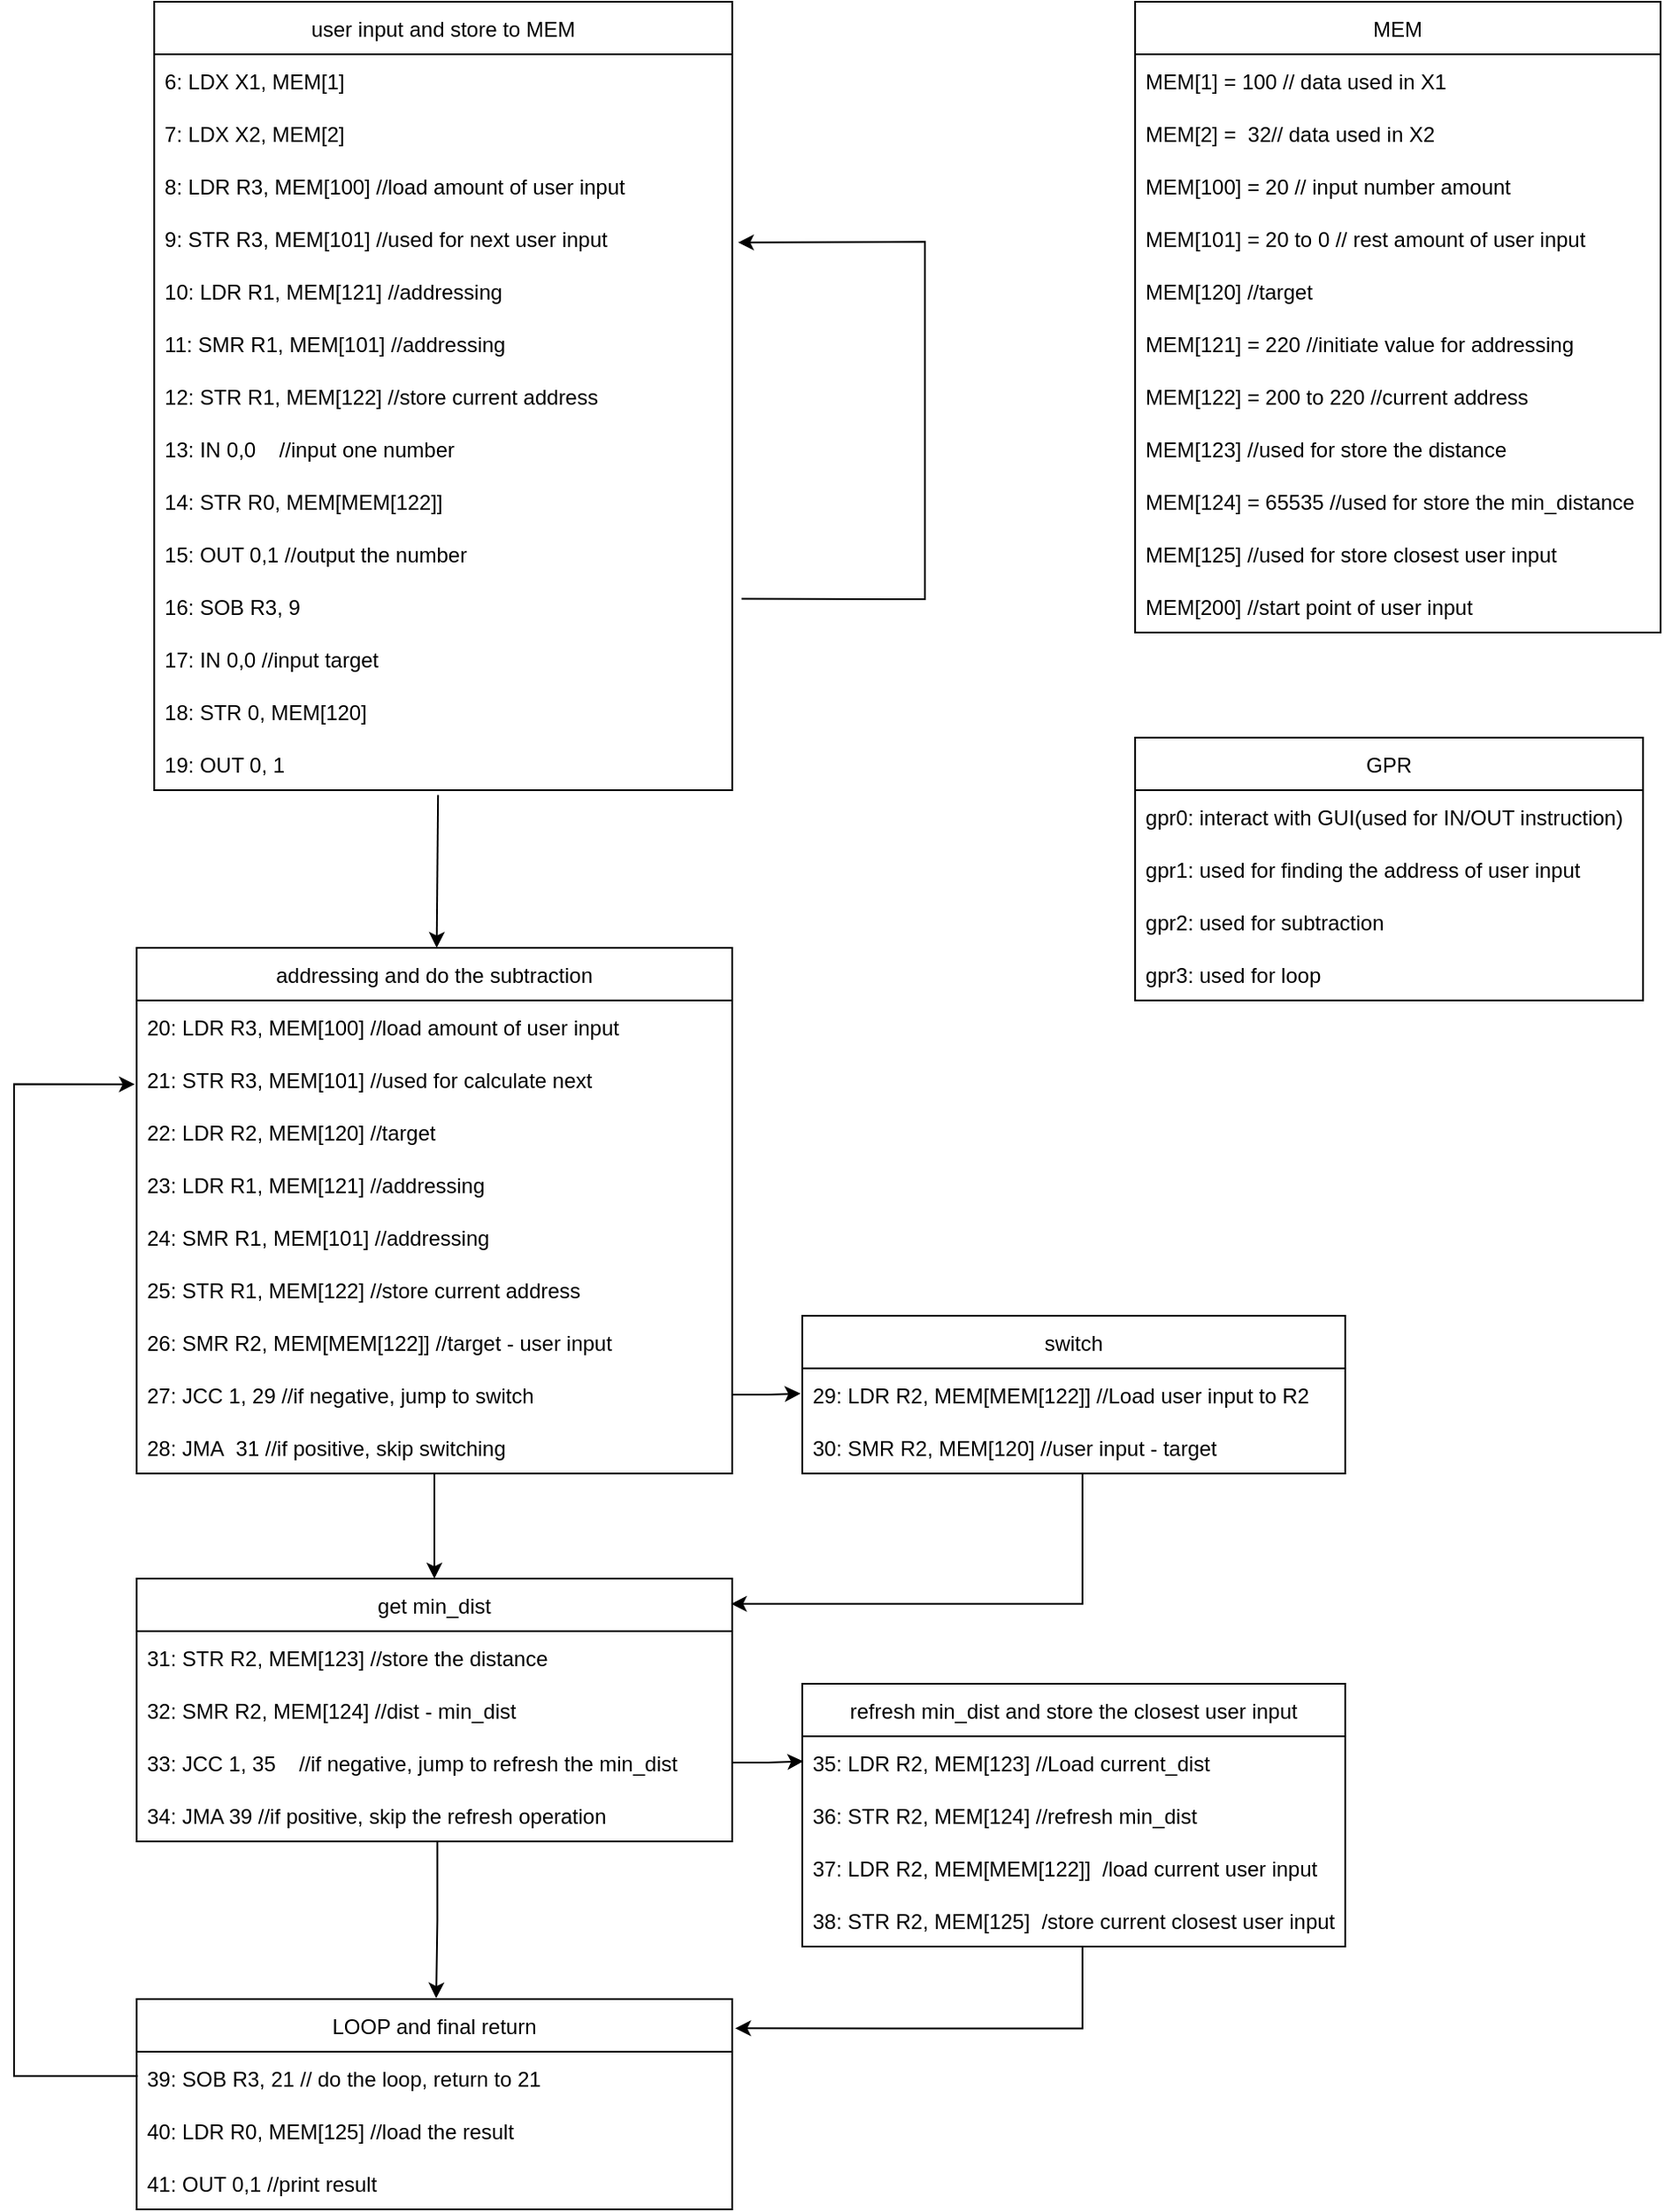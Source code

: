 <mxfile version="15.6.2" type="device"><diagram id="Vi_Ty_rkMrQUtDfxAv8x" name="Page-1"><mxGraphModel dx="1221" dy="644" grid="1" gridSize="10" guides="0" tooltips="1" connect="0" arrows="1" fold="1" page="1" pageScale="1" pageWidth="1169" pageHeight="827" math="0" shadow="0"><root><mxCell id="0"/><mxCell id="1" parent="0"/><mxCell id="ShI2_qZaZbqZgHm1hlZZ-1" value="addressing and do the subtraction" style="swimlane;fontStyle=0;childLayout=stackLayout;horizontal=1;startSize=30;horizontalStack=0;resizeParent=1;resizeParentMax=0;resizeLast=0;collapsible=1;marginBottom=0;" vertex="1" parent="1"><mxGeometry x="150" y="590" width="340" height="300" as="geometry"/></mxCell><mxCell id="ShI2_qZaZbqZgHm1hlZZ-2" value="20: LDR R3, MEM[100] //load amount of user input" style="text;strokeColor=none;fillColor=none;align=left;verticalAlign=middle;spacingLeft=4;spacingRight=4;overflow=hidden;points=[[0,0.5],[1,0.5]];portConstraint=eastwest;rotatable=0;" vertex="1" parent="ShI2_qZaZbqZgHm1hlZZ-1"><mxGeometry y="30" width="340" height="30" as="geometry"/></mxCell><mxCell id="ShI2_qZaZbqZgHm1hlZZ-3" value="21: STR R3, MEM[101] //used for calculate next" style="text;strokeColor=none;fillColor=none;align=left;verticalAlign=middle;spacingLeft=4;spacingRight=4;overflow=hidden;points=[[0,0.5],[1,0.5]];portConstraint=eastwest;rotatable=0;" vertex="1" parent="ShI2_qZaZbqZgHm1hlZZ-1"><mxGeometry y="60" width="340" height="30" as="geometry"/></mxCell><mxCell id="ShI2_qZaZbqZgHm1hlZZ-4" value="22: LDR R2, MEM[120] //target" style="text;strokeColor=none;fillColor=none;align=left;verticalAlign=middle;spacingLeft=4;spacingRight=4;overflow=hidden;points=[[0,0.5],[1,0.5]];portConstraint=eastwest;rotatable=0;" vertex="1" parent="ShI2_qZaZbqZgHm1hlZZ-1"><mxGeometry y="90" width="340" height="30" as="geometry"/></mxCell><mxCell id="ShI2_qZaZbqZgHm1hlZZ-9" value="23: LDR R1, MEM[121] //addressing" style="text;strokeColor=none;fillColor=none;align=left;verticalAlign=middle;spacingLeft=4;spacingRight=4;overflow=hidden;points=[[0,0.5],[1,0.5]];portConstraint=eastwest;rotatable=0;" vertex="1" parent="ShI2_qZaZbqZgHm1hlZZ-1"><mxGeometry y="120" width="340" height="30" as="geometry"/></mxCell><mxCell id="ShI2_qZaZbqZgHm1hlZZ-10" value="24: SMR R1, MEM[101] //addressing" style="text;strokeColor=none;fillColor=none;align=left;verticalAlign=middle;spacingLeft=4;spacingRight=4;overflow=hidden;points=[[0,0.5],[1,0.5]];portConstraint=eastwest;rotatable=0;" vertex="1" parent="ShI2_qZaZbqZgHm1hlZZ-1"><mxGeometry y="150" width="340" height="30" as="geometry"/></mxCell><mxCell id="ShI2_qZaZbqZgHm1hlZZ-12" value="25: STR R1, MEM[122] //store current address" style="text;strokeColor=none;fillColor=none;align=left;verticalAlign=middle;spacingLeft=4;spacingRight=4;overflow=hidden;points=[[0,0.5],[1,0.5]];portConstraint=eastwest;rotatable=0;" vertex="1" parent="ShI2_qZaZbqZgHm1hlZZ-1"><mxGeometry y="180" width="340" height="30" as="geometry"/></mxCell><mxCell id="ShI2_qZaZbqZgHm1hlZZ-14" value="26: SMR R2, MEM[MEM[122]] //target - user input" style="text;strokeColor=none;fillColor=none;align=left;verticalAlign=middle;spacingLeft=4;spacingRight=4;overflow=hidden;points=[[0,0.5],[1,0.5]];portConstraint=eastwest;rotatable=0;" vertex="1" parent="ShI2_qZaZbqZgHm1hlZZ-1"><mxGeometry y="210" width="340" height="30" as="geometry"/></mxCell><mxCell id="ShI2_qZaZbqZgHm1hlZZ-15" value="27: JCC 1, 29 //if negative, jump to switch" style="text;strokeColor=none;fillColor=none;align=left;verticalAlign=middle;spacingLeft=4;spacingRight=4;overflow=hidden;points=[[0,0.5],[1,0.5]];portConstraint=eastwest;rotatable=0;" vertex="1" parent="ShI2_qZaZbqZgHm1hlZZ-1"><mxGeometry y="240" width="340" height="30" as="geometry"/></mxCell><mxCell id="ShI2_qZaZbqZgHm1hlZZ-16" value="28: JMA  31 //if positive, skip switching" style="text;strokeColor=none;fillColor=none;align=left;verticalAlign=middle;spacingLeft=4;spacingRight=4;overflow=hidden;points=[[0,0.5],[1,0.5]];portConstraint=eastwest;rotatable=0;" vertex="1" parent="ShI2_qZaZbqZgHm1hlZZ-1"><mxGeometry y="270" width="340" height="30" as="geometry"/></mxCell><mxCell id="ShI2_qZaZbqZgHm1hlZZ-5" value="MEM" style="swimlane;fontStyle=0;childLayout=stackLayout;horizontal=1;startSize=30;horizontalStack=0;resizeParent=1;resizeParentMax=0;resizeLast=0;collapsible=1;marginBottom=0;" vertex="1" parent="1"><mxGeometry x="720.06" y="50" width="300" height="360" as="geometry"/></mxCell><mxCell id="ShI2_qZaZbqZgHm1hlZZ-67" value="MEM[1] = 100 // data used in X1" style="text;strokeColor=none;fillColor=none;align=left;verticalAlign=middle;spacingLeft=4;spacingRight=4;overflow=hidden;points=[[0,0.5],[1,0.5]];portConstraint=eastwest;rotatable=0;" vertex="1" parent="ShI2_qZaZbqZgHm1hlZZ-5"><mxGeometry y="30" width="300" height="30" as="geometry"/></mxCell><mxCell id="ShI2_qZaZbqZgHm1hlZZ-68" value="MEM[2] =  32// data used in X2" style="text;strokeColor=none;fillColor=none;align=left;verticalAlign=middle;spacingLeft=4;spacingRight=4;overflow=hidden;points=[[0,0.5],[1,0.5]];portConstraint=eastwest;rotatable=0;" vertex="1" parent="ShI2_qZaZbqZgHm1hlZZ-5"><mxGeometry y="60" width="300" height="30" as="geometry"/></mxCell><mxCell id="ShI2_qZaZbqZgHm1hlZZ-6" value="MEM[100] = 20 // input number amount" style="text;strokeColor=none;fillColor=none;align=left;verticalAlign=middle;spacingLeft=4;spacingRight=4;overflow=hidden;points=[[0,0.5],[1,0.5]];portConstraint=eastwest;rotatable=0;" vertex="1" parent="ShI2_qZaZbqZgHm1hlZZ-5"><mxGeometry y="90" width="300" height="30" as="geometry"/></mxCell><mxCell id="ShI2_qZaZbqZgHm1hlZZ-52" value="MEM[101] = 20 to 0 // rest amount of user input" style="text;strokeColor=none;fillColor=none;align=left;verticalAlign=middle;spacingLeft=4;spacingRight=4;overflow=hidden;points=[[0,0.5],[1,0.5]];portConstraint=eastwest;rotatable=0;" vertex="1" parent="ShI2_qZaZbqZgHm1hlZZ-5"><mxGeometry y="120" width="300" height="30" as="geometry"/></mxCell><mxCell id="ShI2_qZaZbqZgHm1hlZZ-7" value="MEM[120] //target" style="text;strokeColor=none;fillColor=none;align=left;verticalAlign=middle;spacingLeft=4;spacingRight=4;overflow=hidden;points=[[0,0.5],[1,0.5]];portConstraint=eastwest;rotatable=0;" vertex="1" parent="ShI2_qZaZbqZgHm1hlZZ-5"><mxGeometry y="150" width="300" height="30" as="geometry"/></mxCell><mxCell id="ShI2_qZaZbqZgHm1hlZZ-8" value="MEM[121] = 220 //initiate value for addressing" style="text;strokeColor=none;fillColor=none;align=left;verticalAlign=middle;spacingLeft=4;spacingRight=4;overflow=hidden;points=[[0,0.5],[1,0.5]];portConstraint=eastwest;rotatable=0;" vertex="1" parent="ShI2_qZaZbqZgHm1hlZZ-5"><mxGeometry y="180" width="300" height="30" as="geometry"/></mxCell><mxCell id="ShI2_qZaZbqZgHm1hlZZ-13" value="MEM[122] = 200 to 220 //current address" style="text;strokeColor=none;fillColor=none;align=left;verticalAlign=middle;spacingLeft=4;spacingRight=4;overflow=hidden;points=[[0,0.5],[1,0.5]];portConstraint=eastwest;rotatable=0;" vertex="1" parent="ShI2_qZaZbqZgHm1hlZZ-5"><mxGeometry y="210" width="300" height="30" as="geometry"/></mxCell><mxCell id="ShI2_qZaZbqZgHm1hlZZ-20" value="MEM[123] //used for store the distance" style="text;strokeColor=none;fillColor=none;align=left;verticalAlign=middle;spacingLeft=4;spacingRight=4;overflow=hidden;points=[[0,0.5],[1,0.5]];portConstraint=eastwest;rotatable=0;" vertex="1" parent="ShI2_qZaZbqZgHm1hlZZ-5"><mxGeometry y="240" width="300" height="30" as="geometry"/></mxCell><mxCell id="ShI2_qZaZbqZgHm1hlZZ-22" value="MEM[124] = 65535 //used for store the min_distance" style="text;strokeColor=none;fillColor=none;align=left;verticalAlign=middle;spacingLeft=4;spacingRight=4;overflow=hidden;points=[[0,0.5],[1,0.5]];portConstraint=eastwest;rotatable=0;" vertex="1" parent="ShI2_qZaZbqZgHm1hlZZ-5"><mxGeometry y="270" width="300" height="30" as="geometry"/></mxCell><mxCell id="ShI2_qZaZbqZgHm1hlZZ-43" value="MEM[125] //used for store closest user input" style="text;strokeColor=none;fillColor=none;align=left;verticalAlign=middle;spacingLeft=4;spacingRight=4;overflow=hidden;points=[[0,0.5],[1,0.5]];portConstraint=eastwest;rotatable=0;" vertex="1" parent="ShI2_qZaZbqZgHm1hlZZ-5"><mxGeometry y="300" width="300" height="30" as="geometry"/></mxCell><mxCell id="ShI2_qZaZbqZgHm1hlZZ-11" value="MEM[200] //start point of user input" style="text;strokeColor=none;fillColor=none;align=left;verticalAlign=middle;spacingLeft=4;spacingRight=4;overflow=hidden;points=[[0,0.5],[1,0.5]];portConstraint=eastwest;rotatable=0;" vertex="1" parent="ShI2_qZaZbqZgHm1hlZZ-5"><mxGeometry y="330" width="300" height="30" as="geometry"/></mxCell><mxCell id="ShI2_qZaZbqZgHm1hlZZ-24" value="switch" style="swimlane;fontStyle=0;childLayout=stackLayout;horizontal=1;startSize=30;horizontalStack=0;resizeParent=1;resizeParentMax=0;resizeLast=0;collapsible=1;marginBottom=0;" vertex="1" parent="1"><mxGeometry x="530" y="800" width="310" height="90" as="geometry"/></mxCell><mxCell id="ShI2_qZaZbqZgHm1hlZZ-17" value="29: LDR R2, MEM[MEM[122]] //Load user input to R2" style="text;strokeColor=none;fillColor=none;align=left;verticalAlign=middle;spacingLeft=4;spacingRight=4;overflow=hidden;points=[[0,0.5],[1,0.5]];portConstraint=eastwest;rotatable=0;" vertex="1" parent="ShI2_qZaZbqZgHm1hlZZ-24"><mxGeometry y="30" width="310" height="30" as="geometry"/></mxCell><mxCell id="ShI2_qZaZbqZgHm1hlZZ-18" value="30: SMR R2, MEM[120] //user input - target" style="text;strokeColor=none;fillColor=none;align=left;verticalAlign=middle;spacingLeft=4;spacingRight=4;overflow=hidden;points=[[0,0.5],[1,0.5]];portConstraint=eastwest;rotatable=0;" vertex="1" parent="ShI2_qZaZbqZgHm1hlZZ-24"><mxGeometry y="60" width="310" height="30" as="geometry"/></mxCell><mxCell id="ShI2_qZaZbqZgHm1hlZZ-29" value="get min_dist" style="swimlane;fontStyle=0;childLayout=stackLayout;horizontal=1;startSize=30;horizontalStack=0;resizeParent=1;resizeParentMax=0;resizeLast=0;collapsible=1;marginBottom=0;" vertex="1" parent="1"><mxGeometry x="150" y="950" width="340" height="150" as="geometry"/></mxCell><mxCell id="ShI2_qZaZbqZgHm1hlZZ-19" value="31: STR R2, MEM[123] //store the distance" style="text;strokeColor=none;fillColor=none;align=left;verticalAlign=middle;spacingLeft=4;spacingRight=4;overflow=hidden;points=[[0,0.5],[1,0.5]];portConstraint=eastwest;rotatable=0;" vertex="1" parent="ShI2_qZaZbqZgHm1hlZZ-29"><mxGeometry y="30" width="340" height="30" as="geometry"/></mxCell><mxCell id="ShI2_qZaZbqZgHm1hlZZ-21" value="32: SMR R2, MEM[124] //dist - min_dist" style="text;strokeColor=none;fillColor=none;align=left;verticalAlign=middle;spacingLeft=4;spacingRight=4;overflow=hidden;points=[[0,0.5],[1,0.5]];portConstraint=eastwest;rotatable=0;" vertex="1" parent="ShI2_qZaZbqZgHm1hlZZ-29"><mxGeometry y="60" width="340" height="30" as="geometry"/></mxCell><mxCell id="ShI2_qZaZbqZgHm1hlZZ-23" value="33: JCC 1, 35    //if negative, jump to refresh the min_dist" style="text;strokeColor=none;fillColor=none;align=left;verticalAlign=middle;spacingLeft=4;spacingRight=4;overflow=hidden;points=[[0,0.5],[1,0.5]];portConstraint=eastwest;rotatable=0;" vertex="1" parent="ShI2_qZaZbqZgHm1hlZZ-29"><mxGeometry y="90" width="340" height="30" as="geometry"/></mxCell><mxCell id="ShI2_qZaZbqZgHm1hlZZ-28" value="34: JMA 39 //if positive, skip the refresh operation" style="text;strokeColor=none;fillColor=none;align=left;verticalAlign=middle;spacingLeft=4;spacingRight=4;overflow=hidden;points=[[0,0.5],[1,0.5]];portConstraint=eastwest;rotatable=0;" vertex="1" parent="ShI2_qZaZbqZgHm1hlZZ-29"><mxGeometry y="120" width="340" height="30" as="geometry"/></mxCell><mxCell id="ShI2_qZaZbqZgHm1hlZZ-33" value="refresh min_dist and store the closest user input" style="swimlane;fontStyle=0;childLayout=stackLayout;horizontal=1;startSize=30;horizontalStack=0;resizeParent=1;resizeParentMax=0;resizeLast=0;collapsible=1;marginBottom=0;" vertex="1" parent="1"><mxGeometry x="530" y="1010" width="310" height="150" as="geometry"/></mxCell><mxCell id="ShI2_qZaZbqZgHm1hlZZ-34" value="35: LDR R2, MEM[123] //Load current_dist" style="text;strokeColor=none;fillColor=none;align=left;verticalAlign=middle;spacingLeft=4;spacingRight=4;overflow=hidden;points=[[0,0.5],[1,0.5]];portConstraint=eastwest;rotatable=0;" vertex="1" parent="ShI2_qZaZbqZgHm1hlZZ-33"><mxGeometry y="30" width="310" height="30" as="geometry"/></mxCell><mxCell id="ShI2_qZaZbqZgHm1hlZZ-35" value="36: STR R2, MEM[124] //refresh min_dist" style="text;strokeColor=none;fillColor=none;align=left;verticalAlign=middle;spacingLeft=4;spacingRight=4;overflow=hidden;points=[[0,0.5],[1,0.5]];portConstraint=eastwest;rotatable=0;" vertex="1" parent="ShI2_qZaZbqZgHm1hlZZ-33"><mxGeometry y="60" width="310" height="30" as="geometry"/></mxCell><mxCell id="ShI2_qZaZbqZgHm1hlZZ-36" value="37: LDR R2, MEM[MEM[122]]  /load current user input" style="text;strokeColor=none;fillColor=none;align=left;verticalAlign=middle;spacingLeft=4;spacingRight=4;overflow=hidden;points=[[0,0.5],[1,0.5]];portConstraint=eastwest;rotatable=0;" vertex="1" parent="ShI2_qZaZbqZgHm1hlZZ-33"><mxGeometry y="90" width="310" height="30" as="geometry"/></mxCell><mxCell id="ShI2_qZaZbqZgHm1hlZZ-37" value="38: STR R2, MEM[125]  /store current closest user input" style="text;strokeColor=none;fillColor=none;align=left;verticalAlign=middle;spacingLeft=4;spacingRight=4;overflow=hidden;points=[[0,0.5],[1,0.5]];portConstraint=eastwest;rotatable=0;" vertex="1" parent="ShI2_qZaZbqZgHm1hlZZ-33"><mxGeometry y="120" width="310" height="30" as="geometry"/></mxCell><mxCell id="ShI2_qZaZbqZgHm1hlZZ-39" value="LOOP and final return" style="swimlane;fontStyle=0;childLayout=stackLayout;horizontal=1;startSize=30;horizontalStack=0;resizeParent=1;resizeParentMax=0;resizeLast=0;collapsible=1;marginBottom=0;" vertex="1" parent="1"><mxGeometry x="150" y="1190" width="340" height="120" as="geometry"/></mxCell><mxCell id="ShI2_qZaZbqZgHm1hlZZ-38" value="39: SOB R3, 21 // do the loop, return to 21" style="text;strokeColor=none;fillColor=none;align=left;verticalAlign=middle;spacingLeft=4;spacingRight=4;overflow=hidden;points=[[0,0.5],[1,0.5]];portConstraint=eastwest;rotatable=0;" vertex="1" parent="ShI2_qZaZbqZgHm1hlZZ-39"><mxGeometry y="30" width="340" height="30" as="geometry"/></mxCell><mxCell id="ShI2_qZaZbqZgHm1hlZZ-41" value="40: LDR R0, MEM[125] //load the result" style="text;strokeColor=none;fillColor=none;align=left;verticalAlign=middle;spacingLeft=4;spacingRight=4;overflow=hidden;points=[[0,0.5],[1,0.5]];portConstraint=eastwest;rotatable=0;" vertex="1" parent="ShI2_qZaZbqZgHm1hlZZ-39"><mxGeometry y="60" width="340" height="30" as="geometry"/></mxCell><mxCell id="ShI2_qZaZbqZgHm1hlZZ-42" value="41: OUT 0,1 //print result" style="text;strokeColor=none;fillColor=none;align=left;verticalAlign=middle;spacingLeft=4;spacingRight=4;overflow=hidden;points=[[0,0.5],[1,0.5]];portConstraint=eastwest;rotatable=0;" vertex="1" parent="ShI2_qZaZbqZgHm1hlZZ-39"><mxGeometry y="90" width="340" height="30" as="geometry"/></mxCell><mxCell id="ShI2_qZaZbqZgHm1hlZZ-44" value="" style="endArrow=classic;html=1;rounded=0;" edge="1" parent="1" source="ShI2_qZaZbqZgHm1hlZZ-16" target="ShI2_qZaZbqZgHm1hlZZ-29"><mxGeometry width="50" height="50" relative="1" as="geometry"><mxPoint x="310" y="1040" as="sourcePoint"/><mxPoint x="360" y="990" as="targetPoint"/></mxGeometry></mxCell><mxCell id="ShI2_qZaZbqZgHm1hlZZ-45" value="" style="edgeStyle=orthogonalEdgeStyle;rounded=0;orthogonalLoop=1;jettySize=auto;html=1;entryX=-0.003;entryY=0.479;entryDx=0;entryDy=0;entryPerimeter=0;" edge="1" parent="1" source="ShI2_qZaZbqZgHm1hlZZ-15" target="ShI2_qZaZbqZgHm1hlZZ-17"><mxGeometry relative="1" as="geometry"/></mxCell><mxCell id="ShI2_qZaZbqZgHm1hlZZ-46" value="" style="edgeStyle=orthogonalEdgeStyle;rounded=0;orthogonalLoop=1;jettySize=auto;html=1;entryX=0.998;entryY=0.096;entryDx=0;entryDy=0;entryPerimeter=0;" edge="1" parent="1" source="ShI2_qZaZbqZgHm1hlZZ-18" target="ShI2_qZaZbqZgHm1hlZZ-29"><mxGeometry relative="1" as="geometry"><Array as="points"><mxPoint x="690" y="964"/></Array></mxGeometry></mxCell><mxCell id="ShI2_qZaZbqZgHm1hlZZ-47" value="" style="edgeStyle=orthogonalEdgeStyle;rounded=0;orthogonalLoop=1;jettySize=auto;html=1;entryX=0.002;entryY=0.476;entryDx=0;entryDy=0;entryPerimeter=0;" edge="1" parent="1" source="ShI2_qZaZbqZgHm1hlZZ-23" target="ShI2_qZaZbqZgHm1hlZZ-34"><mxGeometry relative="1" as="geometry"/></mxCell><mxCell id="ShI2_qZaZbqZgHm1hlZZ-49" value="" style="edgeStyle=orthogonalEdgeStyle;rounded=0;orthogonalLoop=1;jettySize=auto;html=1;entryX=1.005;entryY=0.139;entryDx=0;entryDy=0;entryPerimeter=0;" edge="1" parent="1" source="ShI2_qZaZbqZgHm1hlZZ-37" target="ShI2_qZaZbqZgHm1hlZZ-39"><mxGeometry relative="1" as="geometry"><mxPoint x="690" y="1161" as="sourcePoint"/><mxPoint x="540.62" y="1064.28" as="targetPoint"/><Array as="points"><mxPoint x="690" y="1207"/></Array></mxGeometry></mxCell><mxCell id="ShI2_qZaZbqZgHm1hlZZ-50" value="" style="edgeStyle=orthogonalEdgeStyle;rounded=0;orthogonalLoop=1;jettySize=auto;html=1;entryX=0.503;entryY=-0.004;entryDx=0;entryDy=0;entryPerimeter=0;exitX=0.505;exitY=1.013;exitDx=0;exitDy=0;exitPerimeter=0;" edge="1" parent="1" source="ShI2_qZaZbqZgHm1hlZZ-28" target="ShI2_qZaZbqZgHm1hlZZ-39"><mxGeometry relative="1" as="geometry"><mxPoint x="500" y="1065" as="sourcePoint"/><mxPoint x="540.62" y="1064.28" as="targetPoint"/></mxGeometry></mxCell><mxCell id="ShI2_qZaZbqZgHm1hlZZ-51" value="" style="edgeStyle=orthogonalEdgeStyle;rounded=0;orthogonalLoop=1;jettySize=auto;html=1;entryX=-0.003;entryY=0.594;entryDx=0;entryDy=0;entryPerimeter=0;exitX=0.002;exitY=0.462;exitDx=0;exitDy=0;exitPerimeter=0;" edge="1" parent="1" source="ShI2_qZaZbqZgHm1hlZZ-38" target="ShI2_qZaZbqZgHm1hlZZ-3"><mxGeometry relative="1" as="geometry"><mxPoint x="331.7" y="1110.39" as="sourcePoint"/><mxPoint x="331.02" y="1199.52" as="targetPoint"/><Array as="points"><mxPoint x="80" y="1234"/><mxPoint x="80" y="668"/></Array></mxGeometry></mxCell><mxCell id="ShI2_qZaZbqZgHm1hlZZ-53" value="user input and store to MEM" style="swimlane;fontStyle=0;childLayout=stackLayout;horizontal=1;startSize=30;horizontalStack=0;resizeParent=1;resizeParentMax=0;resizeLast=0;collapsible=1;marginBottom=0;" vertex="1" parent="1"><mxGeometry x="160.06" y="50" width="330" height="450" as="geometry"/></mxCell><mxCell id="ShI2_qZaZbqZgHm1hlZZ-69" value="6: LDX X1, MEM[1]" style="text;strokeColor=none;fillColor=none;align=left;verticalAlign=middle;spacingLeft=4;spacingRight=4;overflow=hidden;points=[[0,0.5],[1,0.5]];portConstraint=eastwest;rotatable=0;" vertex="1" parent="ShI2_qZaZbqZgHm1hlZZ-53"><mxGeometry y="30" width="330" height="30" as="geometry"/></mxCell><mxCell id="ShI2_qZaZbqZgHm1hlZZ-70" value="7: LDX X2, MEM[2]" style="text;strokeColor=none;fillColor=none;align=left;verticalAlign=middle;spacingLeft=4;spacingRight=4;overflow=hidden;points=[[0,0.5],[1,0.5]];portConstraint=eastwest;rotatable=0;" vertex="1" parent="ShI2_qZaZbqZgHm1hlZZ-53"><mxGeometry y="60" width="330" height="30" as="geometry"/></mxCell><mxCell id="ShI2_qZaZbqZgHm1hlZZ-54" value="8: LDR R3, MEM[100] //load amount of user input" style="text;strokeColor=none;fillColor=none;align=left;verticalAlign=middle;spacingLeft=4;spacingRight=4;overflow=hidden;points=[[0,0.5],[1,0.5]];portConstraint=eastwest;rotatable=0;" vertex="1" parent="ShI2_qZaZbqZgHm1hlZZ-53"><mxGeometry y="90" width="330" height="30" as="geometry"/></mxCell><mxCell id="ShI2_qZaZbqZgHm1hlZZ-55" value="9: STR R3, MEM[101] //used for next user input" style="text;strokeColor=none;fillColor=none;align=left;verticalAlign=middle;spacingLeft=4;spacingRight=4;overflow=hidden;points=[[0,0.5],[1,0.5]];portConstraint=eastwest;rotatable=0;" vertex="1" parent="ShI2_qZaZbqZgHm1hlZZ-53"><mxGeometry y="120" width="330" height="30" as="geometry"/></mxCell><mxCell id="ShI2_qZaZbqZgHm1hlZZ-58" value="10: LDR R1, MEM[121] //addressing" style="text;strokeColor=none;fillColor=none;align=left;verticalAlign=middle;spacingLeft=4;spacingRight=4;overflow=hidden;points=[[0,0.5],[1,0.5]];portConstraint=eastwest;rotatable=0;" vertex="1" parent="ShI2_qZaZbqZgHm1hlZZ-53"><mxGeometry y="150" width="330" height="30" as="geometry"/></mxCell><mxCell id="ShI2_qZaZbqZgHm1hlZZ-56" value="11: SMR R1, MEM[101] //addressing" style="text;strokeColor=none;fillColor=none;align=left;verticalAlign=middle;spacingLeft=4;spacingRight=4;overflow=hidden;points=[[0,0.5],[1,0.5]];portConstraint=eastwest;rotatable=0;" vertex="1" parent="ShI2_qZaZbqZgHm1hlZZ-53"><mxGeometry y="180" width="330" height="30" as="geometry"/></mxCell><mxCell id="ShI2_qZaZbqZgHm1hlZZ-61" value="12: STR R1, MEM[122] //store current address" style="text;strokeColor=none;fillColor=none;align=left;verticalAlign=middle;spacingLeft=4;spacingRight=4;overflow=hidden;points=[[0,0.5],[1,0.5]];portConstraint=eastwest;rotatable=0;" vertex="1" parent="ShI2_qZaZbqZgHm1hlZZ-53"><mxGeometry y="210" width="330" height="30" as="geometry"/></mxCell><mxCell id="ShI2_qZaZbqZgHm1hlZZ-59" value="13: IN 0,0    //input one number" style="text;strokeColor=none;fillColor=none;align=left;verticalAlign=middle;spacingLeft=4;spacingRight=4;overflow=hidden;points=[[0,0.5],[1,0.5]];portConstraint=eastwest;rotatable=0;" vertex="1" parent="ShI2_qZaZbqZgHm1hlZZ-53"><mxGeometry y="240" width="330" height="30" as="geometry"/></mxCell><mxCell id="ShI2_qZaZbqZgHm1hlZZ-57" value="14: STR R0, MEM[MEM[122]] " style="text;strokeColor=none;fillColor=none;align=left;verticalAlign=middle;spacingLeft=4;spacingRight=4;overflow=hidden;points=[[0,0.5],[1,0.5]];portConstraint=eastwest;rotatable=0;" vertex="1" parent="ShI2_qZaZbqZgHm1hlZZ-53"><mxGeometry y="270" width="330" height="30" as="geometry"/></mxCell><mxCell id="ShI2_qZaZbqZgHm1hlZZ-62" value="15: OUT 0,1 //output the number " style="text;strokeColor=none;fillColor=none;align=left;verticalAlign=middle;spacingLeft=4;spacingRight=4;overflow=hidden;points=[[0,0.5],[1,0.5]];portConstraint=eastwest;rotatable=0;" vertex="1" parent="ShI2_qZaZbqZgHm1hlZZ-53"><mxGeometry y="300" width="330" height="30" as="geometry"/></mxCell><mxCell id="ShI2_qZaZbqZgHm1hlZZ-63" value="16: SOB R3, 9 " style="text;strokeColor=none;fillColor=none;align=left;verticalAlign=middle;spacingLeft=4;spacingRight=4;overflow=hidden;points=[[0,0.5],[1,0.5]];portConstraint=eastwest;rotatable=0;" vertex="1" parent="ShI2_qZaZbqZgHm1hlZZ-53"><mxGeometry y="330" width="330" height="30" as="geometry"/></mxCell><mxCell id="ShI2_qZaZbqZgHm1hlZZ-64" value="17: IN 0,0 //input target" style="text;strokeColor=none;fillColor=none;align=left;verticalAlign=middle;spacingLeft=4;spacingRight=4;overflow=hidden;points=[[0,0.5],[1,0.5]];portConstraint=eastwest;rotatable=0;" vertex="1" parent="ShI2_qZaZbqZgHm1hlZZ-53"><mxGeometry y="360" width="330" height="30" as="geometry"/></mxCell><mxCell id="ShI2_qZaZbqZgHm1hlZZ-65" value="18: STR 0, MEM[120]" style="text;strokeColor=none;fillColor=none;align=left;verticalAlign=middle;spacingLeft=4;spacingRight=4;overflow=hidden;points=[[0,0.5],[1,0.5]];portConstraint=eastwest;rotatable=0;" vertex="1" parent="ShI2_qZaZbqZgHm1hlZZ-53"><mxGeometry y="390" width="330" height="30" as="geometry"/></mxCell><mxCell id="ShI2_qZaZbqZgHm1hlZZ-66" value="19: OUT 0, 1" style="text;strokeColor=none;fillColor=none;align=left;verticalAlign=middle;spacingLeft=4;spacingRight=4;overflow=hidden;points=[[0,0.5],[1,0.5]];portConstraint=eastwest;rotatable=0;" vertex="1" parent="ShI2_qZaZbqZgHm1hlZZ-53"><mxGeometry y="420" width="330" height="30" as="geometry"/></mxCell><mxCell id="ShI2_qZaZbqZgHm1hlZZ-72" value="" style="endArrow=classic;html=1;rounded=0;exitX=1.016;exitY=0.357;exitDx=0;exitDy=0;exitPerimeter=0;entryX=1.01;entryY=0.58;entryDx=0;entryDy=0;entryPerimeter=0;" edge="1" parent="ShI2_qZaZbqZgHm1hlZZ-53" source="ShI2_qZaZbqZgHm1hlZZ-63" target="ShI2_qZaZbqZgHm1hlZZ-55"><mxGeometry width="50" height="50" relative="1" as="geometry"><mxPoint x="470" y="340" as="sourcePoint"/><mxPoint x="520" y="290" as="targetPoint"/><Array as="points"><mxPoint x="440" y="341"/><mxPoint x="440" y="137"/></Array></mxGeometry></mxCell><mxCell id="ShI2_qZaZbqZgHm1hlZZ-71" value="" style="endArrow=classic;html=1;rounded=0;exitX=0.491;exitY=1.09;exitDx=0;exitDy=0;exitPerimeter=0;" edge="1" parent="1" source="ShI2_qZaZbqZgHm1hlZZ-66" target="ShI2_qZaZbqZgHm1hlZZ-1"><mxGeometry width="50" height="50" relative="1" as="geometry"><mxPoint x="630.06" y="390" as="sourcePoint"/><mxPoint x="680.06" y="340" as="targetPoint"/></mxGeometry></mxCell><mxCell id="ShI2_qZaZbqZgHm1hlZZ-73" value="GPR" style="swimlane;fontStyle=0;childLayout=stackLayout;horizontal=1;startSize=30;horizontalStack=0;resizeParent=1;resizeParentMax=0;resizeLast=0;collapsible=1;marginBottom=0;" vertex="1" parent="1"><mxGeometry x="720.06" y="470" width="290" height="150" as="geometry"/></mxCell><mxCell id="ShI2_qZaZbqZgHm1hlZZ-74" value="gpr0: interact with GUI(used for IN/OUT instruction)" style="text;strokeColor=none;fillColor=none;align=left;verticalAlign=middle;spacingLeft=4;spacingRight=4;overflow=hidden;points=[[0,0.5],[1,0.5]];portConstraint=eastwest;rotatable=0;" vertex="1" parent="ShI2_qZaZbqZgHm1hlZZ-73"><mxGeometry y="30" width="290" height="30" as="geometry"/></mxCell><mxCell id="ShI2_qZaZbqZgHm1hlZZ-75" value="gpr1: used for finding the address of user input" style="text;strokeColor=none;fillColor=none;align=left;verticalAlign=middle;spacingLeft=4;spacingRight=4;overflow=hidden;points=[[0,0.5],[1,0.5]];portConstraint=eastwest;rotatable=0;" vertex="1" parent="ShI2_qZaZbqZgHm1hlZZ-73"><mxGeometry y="60" width="290" height="30" as="geometry"/></mxCell><mxCell id="ShI2_qZaZbqZgHm1hlZZ-76" value="gpr2: used for subtraction" style="text;strokeColor=none;fillColor=none;align=left;verticalAlign=middle;spacingLeft=4;spacingRight=4;overflow=hidden;points=[[0,0.5],[1,0.5]];portConstraint=eastwest;rotatable=0;" vertex="1" parent="ShI2_qZaZbqZgHm1hlZZ-73"><mxGeometry y="90" width="290" height="30" as="geometry"/></mxCell><mxCell id="ShI2_qZaZbqZgHm1hlZZ-77" value="gpr3: used for loop" style="text;strokeColor=none;fillColor=none;align=left;verticalAlign=middle;spacingLeft=4;spacingRight=4;overflow=hidden;points=[[0,0.5],[1,0.5]];portConstraint=eastwest;rotatable=0;" vertex="1" parent="ShI2_qZaZbqZgHm1hlZZ-73"><mxGeometry y="120" width="290" height="30" as="geometry"/></mxCell></root></mxGraphModel></diagram></mxfile>